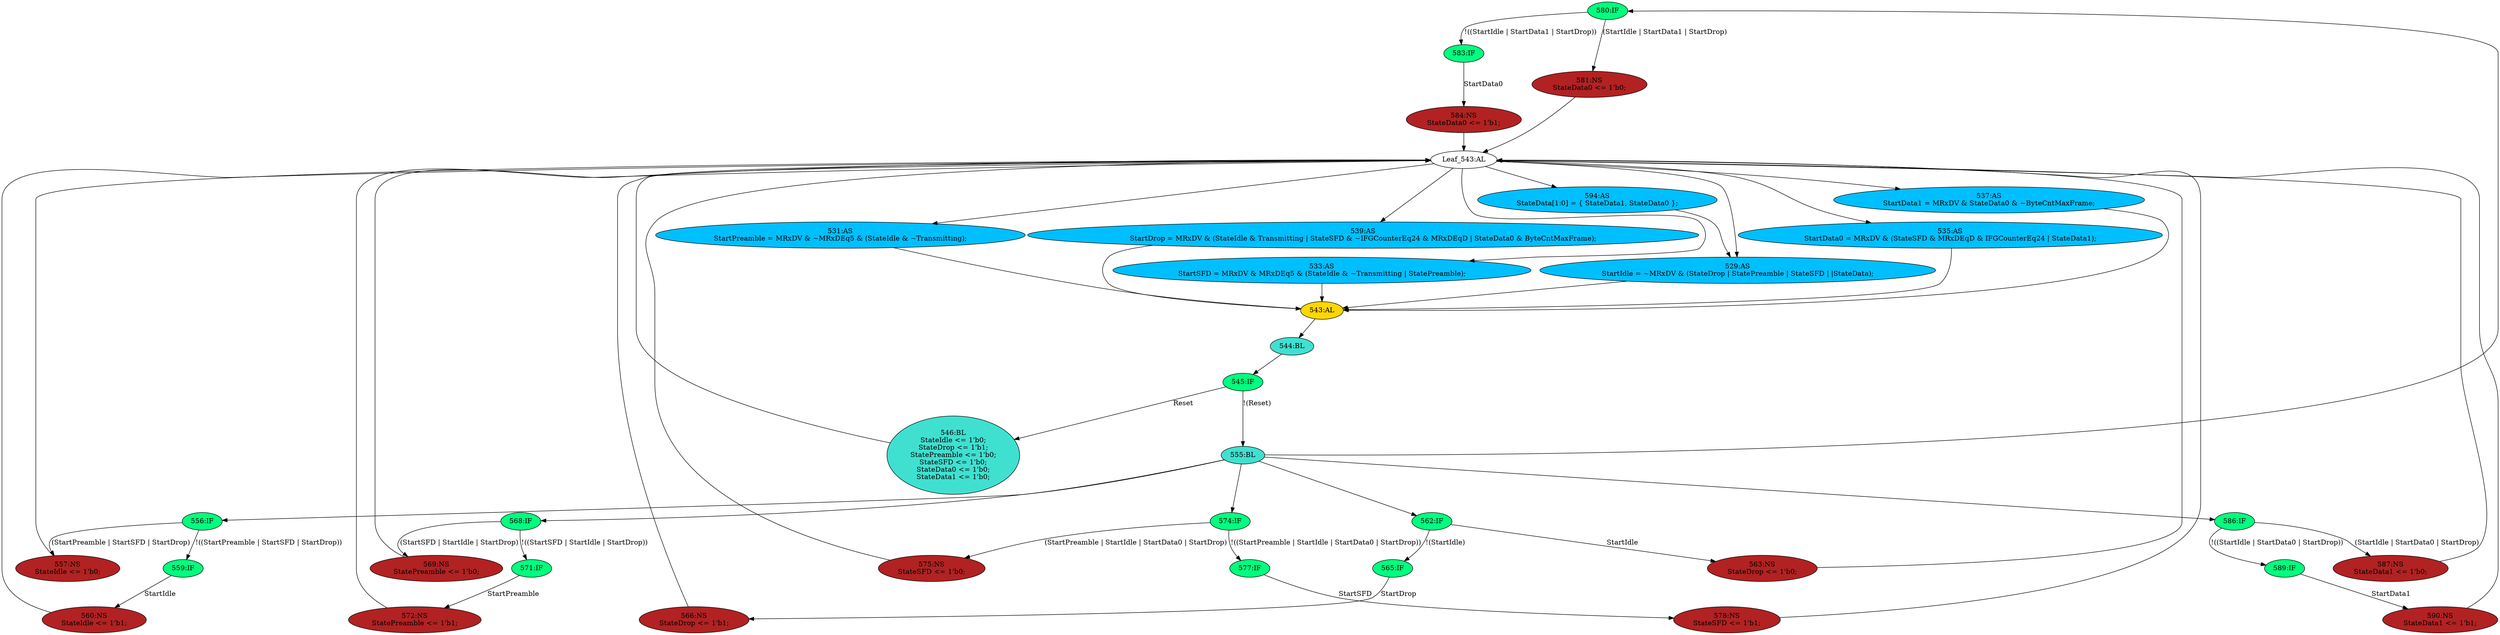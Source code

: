 strict digraph "compose( ,  )" {
	node [label="\N"];
	"580:IF"	 [ast="<pyverilog.vparser.ast.IfStatement object at 0x7fb40f326b50>",
		fillcolor=springgreen,
		label="580:IF",
		statements="[]",
		style=filled,
		typ=IfStatement];
	"581:NS"	 [ast="<pyverilog.vparser.ast.NonblockingSubstitution object at 0x7fb40f326b10>",
		fillcolor=firebrick,
		label="581:NS
StateData0 <= 1'b0;",
		statements="[<pyverilog.vparser.ast.NonblockingSubstitution object at 0x7fb40f326b10>]",
		style=filled,
		typ=NonblockingSubstitution];
	"580:IF" -> "581:NS"	 [cond="['StartIdle', 'StartData1', 'StartDrop']",
		label="(StartIdle | StartData1 | StartDrop)",
		lineno=580];
	"583:IF"	 [ast="<pyverilog.vparser.ast.IfStatement object at 0x7fb40f326c50>",
		fillcolor=springgreen,
		label="583:IF",
		statements="[]",
		style=filled,
		typ=IfStatement];
	"580:IF" -> "583:IF"	 [cond="['StartIdle', 'StartData1', 'StartDrop']",
		label="!((StartIdle | StartData1 | StartDrop))",
		lineno=580];
	"560:NS"	 [ast="<pyverilog.vparser.ast.NonblockingSubstitution object at 0x7fb40f32bad0>",
		fillcolor=firebrick,
		label="560:NS
StateIdle <= 1'b1;",
		statements="[<pyverilog.vparser.ast.NonblockingSubstitution object at 0x7fb40f32bad0>]",
		style=filled,
		typ=NonblockingSubstitution];
	"Leaf_543:AL"	 [def_var="['StateSFD', 'StateIdle', 'StateDrop', 'StatePreamble', 'StateData1', 'StateData0']",
		label="Leaf_543:AL"];
	"560:NS" -> "Leaf_543:AL"	 [cond="[]",
		lineno=None];
	"559:IF"	 [ast="<pyverilog.vparser.ast.IfStatement object at 0x7fb40f32b990>",
		fillcolor=springgreen,
		label="559:IF",
		statements="[]",
		style=filled,
		typ=IfStatement];
	"559:IF" -> "560:NS"	 [cond="['StartIdle']",
		label=StartIdle,
		lineno=559];
	"556:IF"	 [ast="<pyverilog.vparser.ast.IfStatement object at 0x7fb40f32b890>",
		fillcolor=springgreen,
		label="556:IF",
		statements="[]",
		style=filled,
		typ=IfStatement];
	"556:IF" -> "559:IF"	 [cond="['StartPreamble', 'StartSFD', 'StartDrop']",
		label="!((StartPreamble | StartSFD | StartDrop))",
		lineno=556];
	"557:NS"	 [ast="<pyverilog.vparser.ast.NonblockingSubstitution object at 0x7fb40f32b850>",
		fillcolor=firebrick,
		label="557:NS
StateIdle <= 1'b0;",
		statements="[<pyverilog.vparser.ast.NonblockingSubstitution object at 0x7fb40f32b850>]",
		style=filled,
		typ=NonblockingSubstitution];
	"556:IF" -> "557:NS"	 [cond="['StartPreamble', 'StartSFD', 'StartDrop']",
		label="(StartPreamble | StartSFD | StartDrop)",
		lineno=556];
	"563:NS"	 [ast="<pyverilog.vparser.ast.NonblockingSubstitution object at 0x7fb40f32bbd0>",
		fillcolor=firebrick,
		label="563:NS
StateDrop <= 1'b0;",
		statements="[<pyverilog.vparser.ast.NonblockingSubstitution object at 0x7fb40f32bbd0>]",
		style=filled,
		typ=NonblockingSubstitution];
	"563:NS" -> "Leaf_543:AL"	 [cond="[]",
		lineno=None];
	"557:NS" -> "Leaf_543:AL"	 [cond="[]",
		lineno=None];
	"566:NS"	 [ast="<pyverilog.vparser.ast.NonblockingSubstitution object at 0x7fb40f32be50>",
		fillcolor=firebrick,
		label="566:NS
StateDrop <= 1'b1;",
		statements="[<pyverilog.vparser.ast.NonblockingSubstitution object at 0x7fb40f32be50>]",
		style=filled,
		typ=NonblockingSubstitution];
	"566:NS" -> "Leaf_543:AL"	 [cond="[]",
		lineno=None];
	"531:AS"	 [ast="<pyverilog.vparser.ast.Assign object at 0x7fb40f331950>",
		def_var="['StartPreamble']",
		fillcolor=deepskyblue,
		label="531:AS
StartPreamble = MRxDV & ~MRxDEq5 & (StateIdle & ~Transmitting);",
		statements="[]",
		style=filled,
		typ=Assign,
		use_var="['MRxDV', 'MRxDEq5', 'StateIdle', 'Transmitting']"];
	"543:AL"	 [ast="<pyverilog.vparser.ast.Always object at 0x7fb40f321bd0>",
		clk_sens=True,
		fillcolor=gold,
		label="543:AL",
		sens="['MRxClk', 'Reset']",
		statements="[]",
		style=filled,
		typ=Always,
		use_var="['Reset', 'StartSFD', 'StartPreamble', 'StartDrop', 'StartIdle', 'StartData0', 'StartData1']"];
	"531:AS" -> "543:AL";
	"568:IF"	 [ast="<pyverilog.vparser.ast.IfStatement object at 0x7fb40f326110>",
		fillcolor=springgreen,
		label="568:IF",
		statements="[]",
		style=filled,
		typ=IfStatement];
	"571:IF"	 [ast="<pyverilog.vparser.ast.IfStatement object at 0x7fb40f3262d0>",
		fillcolor=springgreen,
		label="571:IF",
		statements="[]",
		style=filled,
		typ=IfStatement];
	"568:IF" -> "571:IF"	 [cond="['StartSFD', 'StartIdle', 'StartDrop']",
		label="!((StartSFD | StartIdle | StartDrop))",
		lineno=568];
	"569:NS"	 [ast="<pyverilog.vparser.ast.NonblockingSubstitution object at 0x7fb40f3260d0>",
		fillcolor=firebrick,
		label="569:NS
StatePreamble <= 1'b0;",
		statements="[<pyverilog.vparser.ast.NonblockingSubstitution object at 0x7fb40f3260d0>]",
		style=filled,
		typ=NonblockingSubstitution];
	"568:IF" -> "569:NS"	 [cond="['StartSFD', 'StartIdle', 'StartDrop']",
		label="(StartSFD | StartIdle | StartDrop)",
		lineno=568];
	"539:AS"	 [ast="<pyverilog.vparser.ast.Assign object at 0x7fb40f321990>",
		def_var="['StartDrop']",
		fillcolor=deepskyblue,
		label="539:AS
StartDrop = MRxDV & (StateIdle & Transmitting | StateSFD & ~IFGCounterEq24 & MRxDEqD | StateData0 & ByteCntMaxFrame);",
		statements="[]",
		style=filled,
		typ=Assign,
		use_var="['MRxDV', 'StateIdle', 'Transmitting', 'StateSFD', 'IFGCounterEq24', 'MRxDEqD', 'StateData0', 'ByteCntMaxFrame']"];
	"539:AS" -> "543:AL";
	"565:IF"	 [ast="<pyverilog.vparser.ast.IfStatement object at 0x7fb40f32bd10>",
		fillcolor=springgreen,
		label="565:IF",
		statements="[]",
		style=filled,
		typ=IfStatement];
	"565:IF" -> "566:NS"	 [cond="['StartDrop']",
		label=StartDrop,
		lineno=565];
	"545:IF"	 [ast="<pyverilog.vparser.ast.IfStatement object at 0x7fb40f32b410>",
		fillcolor=springgreen,
		label="545:IF",
		statements="[]",
		style=filled,
		typ=IfStatement];
	"555:BL"	 [ast="<pyverilog.vparser.ast.Block object at 0x7fb40f326e10>",
		fillcolor=turquoise,
		label="555:BL",
		statements="[]",
		style=filled,
		typ=Block];
	"545:IF" -> "555:BL"	 [cond="['Reset']",
		label="!(Reset)",
		lineno=545];
	"546:BL"	 [ast="<pyverilog.vparser.ast.Block object at 0x7fb40f32b2d0>",
		fillcolor=turquoise,
		label="546:BL
StateIdle <= 1'b0;
StateDrop <= 1'b1;
StatePreamble <= 1'b0;
StateSFD <= 1'b0;
StateData0 <= 1'b0;
StateData1 <= 1'b0;",
		statements="[<pyverilog.vparser.ast.NonblockingSubstitution object at 0x7fb40f321d90>, <pyverilog.vparser.ast.NonblockingSubstitution object \
at 0x7fb40f321ed0>, <pyverilog.vparser.ast.NonblockingSubstitution object at 0x7fb40f32b090>, <pyverilog.vparser.ast.NonblockingSubstitution \
object at 0x7fb40f32b1d0>, <pyverilog.vparser.ast.NonblockingSubstitution object at 0x7fb40f32b310>, <pyverilog.vparser.ast.NonblockingSubstitution \
object at 0x7fb40f32b450>]",
		style=filled,
		typ=Block];
	"545:IF" -> "546:BL"	 [cond="['Reset']",
		label=Reset,
		lineno=545];
	"555:BL" -> "580:IF"	 [cond="[]",
		lineno=None];
	"555:BL" -> "556:IF"	 [cond="[]",
		lineno=None];
	"555:BL" -> "568:IF"	 [cond="[]",
		lineno=None];
	"574:IF"	 [ast="<pyverilog.vparser.ast.IfStatement object at 0x7fb40f3266d0>",
		fillcolor=springgreen,
		label="574:IF",
		statements="[]",
		style=filled,
		typ=IfStatement];
	"555:BL" -> "574:IF"	 [cond="[]",
		lineno=None];
	"562:IF"	 [ast="<pyverilog.vparser.ast.IfStatement object at 0x7fb40f32bc10>",
		fillcolor=springgreen,
		label="562:IF",
		statements="[]",
		style=filled,
		typ=IfStatement];
	"555:BL" -> "562:IF"	 [cond="[]",
		lineno=None];
	"586:IF"	 [ast="<pyverilog.vparser.ast.IfStatement object at 0x7fb40f326fd0>",
		fillcolor=springgreen,
		label="586:IF",
		statements="[]",
		style=filled,
		typ=IfStatement];
	"555:BL" -> "586:IF"	 [cond="[]",
		lineno=None];
	"575:NS"	 [ast="<pyverilog.vparser.ast.NonblockingSubstitution object at 0x7fb40f326690>",
		fillcolor=firebrick,
		label="575:NS
StateSFD <= 1'b0;",
		statements="[<pyverilog.vparser.ast.NonblockingSubstitution object at 0x7fb40f326690>]",
		style=filled,
		typ=NonblockingSubstitution];
	"574:IF" -> "575:NS"	 [cond="['StartPreamble', 'StartIdle', 'StartData0', 'StartDrop']",
		label="(StartPreamble | StartIdle | StartData0 | StartDrop)",
		lineno=574];
	"577:IF"	 [ast="<pyverilog.vparser.ast.IfStatement object at 0x7fb40f3267d0>",
		fillcolor=springgreen,
		label="577:IF",
		statements="[]",
		style=filled,
		typ=IfStatement];
	"574:IF" -> "577:IF"	 [cond="['StartPreamble', 'StartIdle', 'StartData0', 'StartDrop']",
		label="!((StartPreamble | StartIdle | StartData0 | StartDrop))",
		lineno=574];
	"590:NS"	 [ast="<pyverilog.vparser.ast.NonblockingSubstitution object at 0x7fb40f323250>",
		fillcolor=firebrick,
		label="590:NS
StateData1 <= 1'b1;",
		statements="[<pyverilog.vparser.ast.NonblockingSubstitution object at 0x7fb40f323250>]",
		style=filled,
		typ=NonblockingSubstitution];
	"590:NS" -> "Leaf_543:AL"	 [cond="[]",
		lineno=None];
	"572:NS"	 [ast="<pyverilog.vparser.ast.NonblockingSubstitution object at 0x7fb40f3263d0>",
		fillcolor=firebrick,
		label="572:NS
StatePreamble <= 1'b1;",
		statements="[<pyverilog.vparser.ast.NonblockingSubstitution object at 0x7fb40f3263d0>]",
		style=filled,
		typ=NonblockingSubstitution];
	"571:IF" -> "572:NS"	 [cond="['StartPreamble']",
		label=StartPreamble,
		lineno=571];
	"578:NS"	 [ast="<pyverilog.vparser.ast.NonblockingSubstitution object at 0x7fb40f326910>",
		fillcolor=firebrick,
		label="578:NS
StateSFD <= 1'b1;",
		statements="[<pyverilog.vparser.ast.NonblockingSubstitution object at 0x7fb40f326910>]",
		style=filled,
		typ=NonblockingSubstitution];
	"578:NS" -> "Leaf_543:AL"	 [cond="[]",
		lineno=None];
	"533:AS"	 [ast="<pyverilog.vparser.ast.Assign object at 0x7fb40f331d90>",
		def_var="['StartSFD']",
		fillcolor=deepskyblue,
		label="533:AS
StartSFD = MRxDV & MRxDEq5 & (StateIdle & ~Transmitting | StatePreamble);",
		statements="[]",
		style=filled,
		typ=Assign,
		use_var="['MRxDV', 'MRxDEq5', 'StateIdle', 'Transmitting', 'StatePreamble']"];
	"533:AS" -> "543:AL";
	"544:BL"	 [ast="<pyverilog.vparser.ast.Block object at 0x7fb40f321c10>",
		fillcolor=turquoise,
		label="544:BL",
		statements="[]",
		style=filled,
		typ=Block];
	"543:AL" -> "544:BL"	 [cond="[]",
		lineno=None];
	"572:NS" -> "Leaf_543:AL"	 [cond="[]",
		lineno=None];
	"544:BL" -> "545:IF"	 [cond="[]",
		lineno=None];
	"581:NS" -> "Leaf_543:AL"	 [cond="[]",
		lineno=None];
	"584:NS"	 [ast="<pyverilog.vparser.ast.NonblockingSubstitution object at 0x7fb40f326d90>",
		fillcolor=firebrick,
		label="584:NS
StateData0 <= 1'b1;",
		statements="[<pyverilog.vparser.ast.NonblockingSubstitution object at 0x7fb40f326d90>]",
		style=filled,
		typ=NonblockingSubstitution];
	"583:IF" -> "584:NS"	 [cond="['StartData0']",
		label=StartData0,
		lineno=583];
	"562:IF" -> "563:NS"	 [cond="['StartIdle']",
		label=StartIdle,
		lineno=562];
	"562:IF" -> "565:IF"	 [cond="['StartIdle']",
		label="!(StartIdle)",
		lineno=562];
	"529:AS"	 [ast="<pyverilog.vparser.ast.Assign object at 0x7fb40f331650>",
		def_var="['StartIdle']",
		fillcolor=deepskyblue,
		label="529:AS
StartIdle = ~MRxDV & (StateDrop | StatePreamble | StateSFD | |StateData);",
		statements="[]",
		style=filled,
		typ=Assign,
		use_var="['MRxDV', 'StateDrop', 'StatePreamble', 'StateSFD', 'StateData']"];
	"529:AS" -> "543:AL";
	"546:BL" -> "Leaf_543:AL"	 [cond="[]",
		lineno=None];
	"575:NS" -> "Leaf_543:AL"	 [cond="[]",
		lineno=None];
	"535:AS"	 [ast="<pyverilog.vparser.ast.Assign object at 0x7fb40f321150>",
		def_var="['StartData0']",
		fillcolor=deepskyblue,
		label="535:AS
StartData0 = MRxDV & (StateSFD & MRxDEqD & IFGCounterEq24 | StateData1);",
		statements="[]",
		style=filled,
		typ=Assign,
		use_var="['MRxDV', 'StateSFD', 'MRxDEqD', 'IFGCounterEq24', 'StateData1']"];
	"535:AS" -> "543:AL";
	"577:IF" -> "578:NS"	 [cond="['StartSFD']",
		label=StartSFD,
		lineno=577];
	"537:AS"	 [ast="<pyverilog.vparser.ast.Assign object at 0x7fb40f321410>",
		def_var="['StartData1']",
		fillcolor=deepskyblue,
		label="537:AS
StartData1 = MRxDV & StateData0 & ~ByteCntMaxFrame;",
		statements="[]",
		style=filled,
		typ=Assign,
		use_var="['MRxDV', 'StateData0', 'ByteCntMaxFrame']"];
	"537:AS" -> "543:AL";
	"589:IF"	 [ast="<pyverilog.vparser.ast.IfStatement object at 0x7fb40f323110>",
		fillcolor=springgreen,
		label="589:IF",
		statements="[]",
		style=filled,
		typ=IfStatement];
	"586:IF" -> "589:IF"	 [cond="['StartIdle', 'StartData0', 'StartDrop']",
		label="!((StartIdle | StartData0 | StartDrop))",
		lineno=586];
	"587:NS"	 [ast="<pyverilog.vparser.ast.NonblockingSubstitution object at 0x7fb40f326f90>",
		fillcolor=firebrick,
		label="587:NS
StateData1 <= 1'b0;",
		statements="[<pyverilog.vparser.ast.NonblockingSubstitution object at 0x7fb40f326f90>]",
		style=filled,
		typ=NonblockingSubstitution];
	"586:IF" -> "587:NS"	 [cond="['StartIdle', 'StartData0', 'StartDrop']",
		label="(StartIdle | StartData0 | StartDrop)",
		lineno=586];
	"Leaf_543:AL" -> "531:AS";
	"Leaf_543:AL" -> "539:AS";
	"Leaf_543:AL" -> "533:AS";
	"Leaf_543:AL" -> "529:AS";
	"Leaf_543:AL" -> "535:AS";
	"Leaf_543:AL" -> "537:AS";
	"594:AS"	 [ast="<pyverilog.vparser.ast.Assign object at 0x7fb40f323310>",
		def_var="['StateData']",
		fillcolor=deepskyblue,
		label="594:AS
StateData[1:0] = { StateData1, StateData0 };",
		statements="[]",
		style=filled,
		typ=Assign,
		use_var="['StateData1', 'StateData0']"];
	"Leaf_543:AL" -> "594:AS";
	"594:AS" -> "529:AS";
	"589:IF" -> "590:NS"	 [cond="['StartData1']",
		label=StartData1,
		lineno=589];
	"584:NS" -> "Leaf_543:AL"	 [cond="[]",
		lineno=None];
	"569:NS" -> "Leaf_543:AL"	 [cond="[]",
		lineno=None];
	"587:NS" -> "Leaf_543:AL"	 [cond="[]",
		lineno=None];
}
